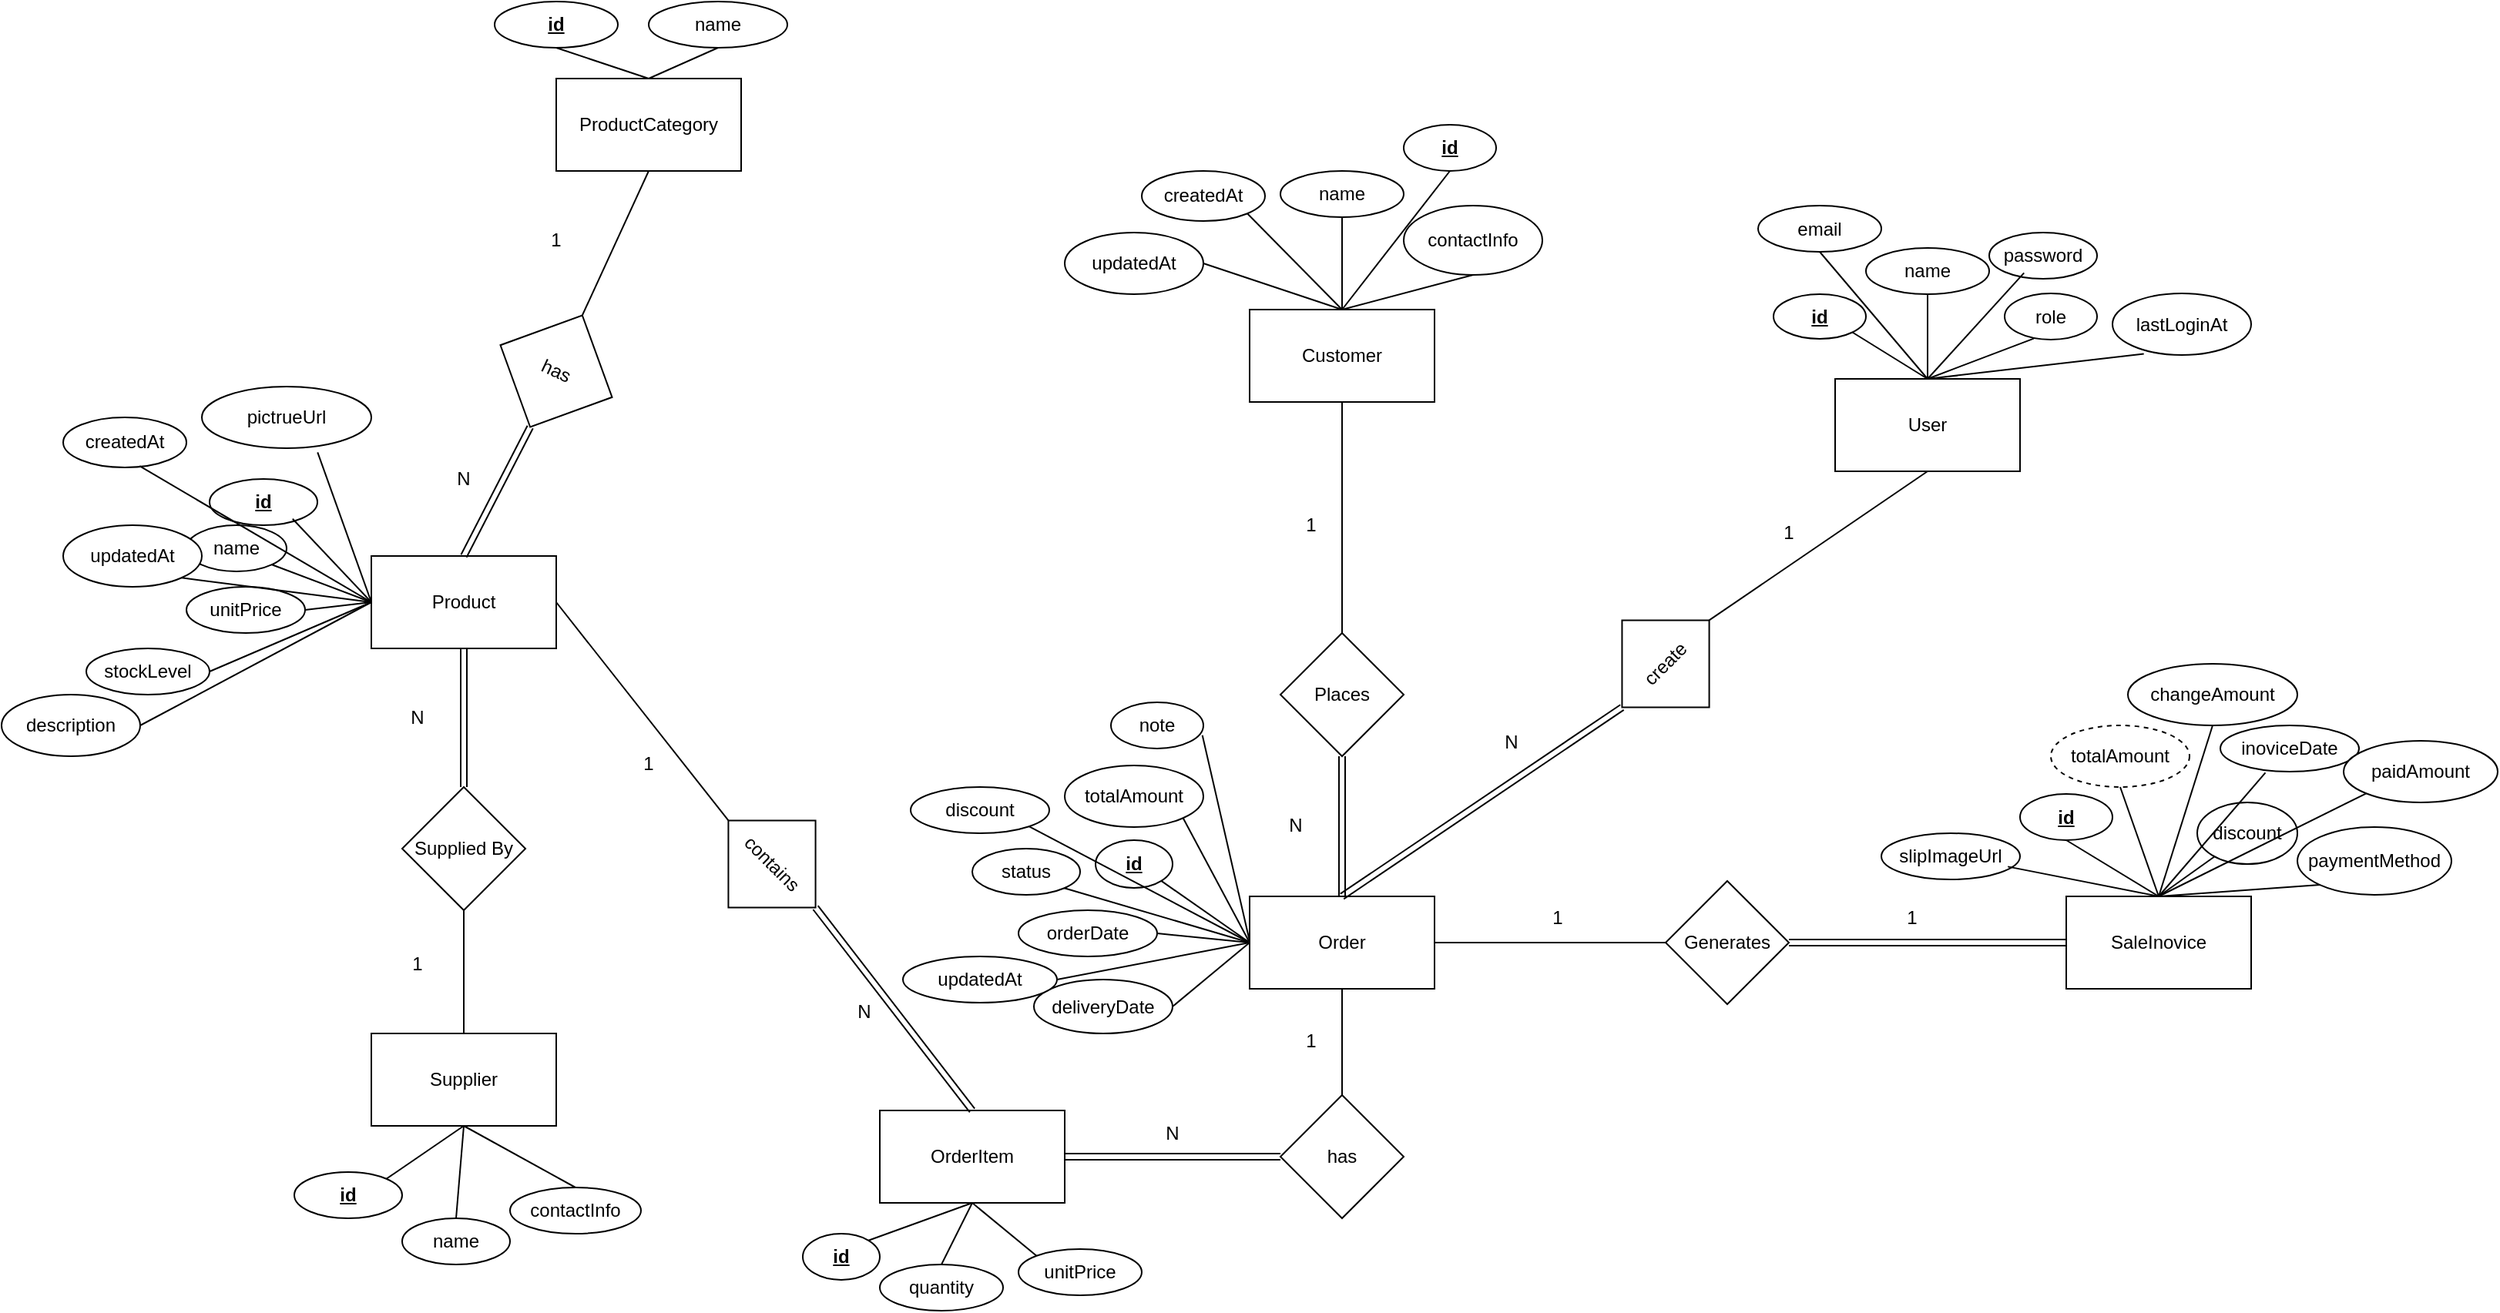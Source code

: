 <mxfile>
    <diagram id="i5YA57JeWS-5jJCg8eKy" name="Page-1">
        <mxGraphModel dx="739" dy="542" grid="1" gridSize="10" guides="1" tooltips="1" connect="1" arrows="1" fold="1" page="1" pageScale="1" pageWidth="850" pageHeight="1100" math="0" shadow="0">
            <root>
                <mxCell id="0"/>
                <mxCell id="1" parent="0"/>
                <mxCell id="2" value="ProductCategory" style="rounded=0;whiteSpace=wrap;html=1;" parent="1" vertex="1">
                    <mxGeometry x="360" y="200" width="120" height="60" as="geometry"/>
                </mxCell>
                <mxCell id="3" value="Product" style="rounded=0;whiteSpace=wrap;html=1;" parent="1" vertex="1">
                    <mxGeometry x="240" y="510" width="120" height="60" as="geometry"/>
                </mxCell>
                <mxCell id="4" value="Supplier" style="rounded=0;whiteSpace=wrap;html=1;" parent="1" vertex="1">
                    <mxGeometry x="240" y="820" width="120" height="60" as="geometry"/>
                </mxCell>
                <mxCell id="5" value="Order" style="rounded=0;whiteSpace=wrap;html=1;" parent="1" vertex="1">
                    <mxGeometry x="810" y="731" width="120" height="60" as="geometry"/>
                </mxCell>
                <mxCell id="6" value="Customer" style="rounded=0;whiteSpace=wrap;html=1;" parent="1" vertex="1">
                    <mxGeometry x="810" y="350" width="120" height="60" as="geometry"/>
                </mxCell>
                <mxCell id="7" value="SaleInovice" style="rounded=0;whiteSpace=wrap;html=1;" parent="1" vertex="1">
                    <mxGeometry x="1340" y="731" width="120" height="60" as="geometry"/>
                </mxCell>
                <mxCell id="8" value="OrderItem" style="rounded=0;whiteSpace=wrap;html=1;" parent="1" vertex="1">
                    <mxGeometry x="570" y="870" width="120" height="60" as="geometry"/>
                </mxCell>
                <mxCell id="9" value="&lt;u&gt;&lt;b&gt;id&lt;/b&gt;&lt;/u&gt;" style="ellipse;whiteSpace=wrap;html=1;" parent="1" vertex="1">
                    <mxGeometry x="320" y="150" width="80" height="30" as="geometry"/>
                </mxCell>
                <mxCell id="10" value="name" style="ellipse;whiteSpace=wrap;html=1;" parent="1" vertex="1">
                    <mxGeometry x="420" y="150" width="90" height="30" as="geometry"/>
                </mxCell>
                <mxCell id="11" value="" style="endArrow=none;html=1;entryX=0.5;entryY=1;entryDx=0;entryDy=0;exitX=0.5;exitY=0;exitDx=0;exitDy=0;" parent="1" source="2" target="9" edge="1">
                    <mxGeometry width="50" height="50" relative="1" as="geometry">
                        <mxPoint x="230" y="230" as="sourcePoint"/>
                        <mxPoint x="280" y="180" as="targetPoint"/>
                    </mxGeometry>
                </mxCell>
                <mxCell id="12" value="" style="endArrow=none;html=1;entryX=0.5;entryY=1;entryDx=0;entryDy=0;exitX=0.5;exitY=0;exitDx=0;exitDy=0;" parent="1" source="2" target="10" edge="1">
                    <mxGeometry width="50" height="50" relative="1" as="geometry">
                        <mxPoint x="300" y="230" as="sourcePoint"/>
                        <mxPoint x="520" y="160" as="targetPoint"/>
                    </mxGeometry>
                </mxCell>
                <mxCell id="13" value="has" style="rhombus;whiteSpace=wrap;html=1;rotation=25;" parent="1" vertex="1">
                    <mxGeometry x="320" y="350" width="80" height="80" as="geometry"/>
                </mxCell>
                <mxCell id="14" value="" style="endArrow=none;html=1;entryX=0.5;entryY=1;entryDx=0;entryDy=0;exitX=0.5;exitY=0;exitDx=0;exitDy=0;" parent="1" source="13" target="2" edge="1">
                    <mxGeometry width="50" height="50" relative="1" as="geometry">
                        <mxPoint x="180" y="410" as="sourcePoint"/>
                        <mxPoint x="230" y="360" as="targetPoint"/>
                    </mxGeometry>
                </mxCell>
                <mxCell id="16" value="1" style="text;html=1;align=center;verticalAlign=middle;whiteSpace=wrap;rounded=0;" parent="1" vertex="1">
                    <mxGeometry x="330" y="290" width="60" height="30" as="geometry"/>
                </mxCell>
                <mxCell id="17" value="N" style="text;html=1;align=center;verticalAlign=middle;whiteSpace=wrap;rounded=0;" parent="1" vertex="1">
                    <mxGeometry x="270" y="445" width="60" height="30" as="geometry"/>
                </mxCell>
                <mxCell id="18" value="&lt;u&gt;&lt;b&gt;id&lt;/b&gt;&lt;/u&gt;" style="ellipse;whiteSpace=wrap;html=1;" parent="1" vertex="1">
                    <mxGeometry x="135" y="460" width="70" height="30" as="geometry"/>
                </mxCell>
                <mxCell id="19" value="name" style="ellipse;whiteSpace=wrap;html=1;" parent="1" vertex="1">
                    <mxGeometry x="120" y="490" width="65" height="30" as="geometry"/>
                </mxCell>
                <mxCell id="20" value="unitPrice" style="ellipse;whiteSpace=wrap;html=1;" parent="1" vertex="1">
                    <mxGeometry x="120" y="530" width="77" height="30" as="geometry"/>
                </mxCell>
                <mxCell id="21" value="stockLevel" style="ellipse;whiteSpace=wrap;html=1;" parent="1" vertex="1">
                    <mxGeometry x="55" y="570" width="80" height="30" as="geometry"/>
                </mxCell>
                <mxCell id="22" value="description" style="ellipse;whiteSpace=wrap;html=1;" parent="1" vertex="1">
                    <mxGeometry y="600" width="90" height="40" as="geometry"/>
                </mxCell>
                <mxCell id="23" value="" style="endArrow=none;html=1;entryX=0;entryY=0.5;entryDx=0;entryDy=0;exitX=0.77;exitY=0.862;exitDx=0;exitDy=0;exitPerimeter=0;" parent="1" source="18" target="3" edge="1">
                    <mxGeometry width="50" height="50" relative="1" as="geometry">
                        <mxPoint x="160" y="710" as="sourcePoint"/>
                        <mxPoint x="210" y="660" as="targetPoint"/>
                    </mxGeometry>
                </mxCell>
                <mxCell id="24" value="" style="endArrow=none;html=1;entryX=0;entryY=0.5;entryDx=0;entryDy=0;exitX=1;exitY=1;exitDx=0;exitDy=0;" parent="1" source="19" target="3" edge="1">
                    <mxGeometry width="50" height="50" relative="1" as="geometry">
                        <mxPoint x="220" y="700" as="sourcePoint"/>
                        <mxPoint x="270" y="650" as="targetPoint"/>
                    </mxGeometry>
                </mxCell>
                <mxCell id="25" value="" style="endArrow=none;html=1;entryX=0;entryY=0.5;entryDx=0;entryDy=0;exitX=1;exitY=0.5;exitDx=0;exitDy=0;" parent="1" source="20" target="3" edge="1">
                    <mxGeometry width="50" height="50" relative="1" as="geometry">
                        <mxPoint x="200" y="740" as="sourcePoint"/>
                        <mxPoint x="250" y="690" as="targetPoint"/>
                    </mxGeometry>
                </mxCell>
                <mxCell id="26" value="" style="endArrow=none;html=1;entryX=0;entryY=0.5;entryDx=0;entryDy=0;exitX=1;exitY=0.5;exitDx=0;exitDy=0;" parent="1" source="21" target="3" edge="1">
                    <mxGeometry width="50" height="50" relative="1" as="geometry">
                        <mxPoint x="190" y="740" as="sourcePoint"/>
                        <mxPoint x="240" y="690" as="targetPoint"/>
                    </mxGeometry>
                </mxCell>
                <mxCell id="27" value="" style="endArrow=none;html=1;entryX=0;entryY=0.5;entryDx=0;entryDy=0;exitX=1;exitY=0.5;exitDx=0;exitDy=0;" parent="1" source="22" target="3" edge="1">
                    <mxGeometry width="50" height="50" relative="1" as="geometry">
                        <mxPoint x="200" y="710" as="sourcePoint"/>
                        <mxPoint x="250" y="660" as="targetPoint"/>
                    </mxGeometry>
                </mxCell>
                <mxCell id="28" value="&lt;b&gt;&lt;u&gt;id&lt;/u&gt;&lt;/b&gt;" style="ellipse;whiteSpace=wrap;html=1;" parent="1" vertex="1">
                    <mxGeometry x="190" y="910" width="70" height="30" as="geometry"/>
                </mxCell>
                <mxCell id="29" value="" style="endArrow=none;html=1;entryX=0.5;entryY=1;entryDx=0;entryDy=0;exitX=1;exitY=0;exitDx=0;exitDy=0;" parent="1" source="28" target="4" edge="1">
                    <mxGeometry width="50" height="50" relative="1" as="geometry">
                        <mxPoint x="240" y="970" as="sourcePoint"/>
                        <mxPoint x="290" y="920" as="targetPoint"/>
                    </mxGeometry>
                </mxCell>
                <mxCell id="30" value="name" style="ellipse;whiteSpace=wrap;html=1;" parent="1" vertex="1">
                    <mxGeometry x="260" y="940" width="70" height="30" as="geometry"/>
                </mxCell>
                <mxCell id="31" value="" style="endArrow=none;html=1;entryX=0.5;entryY=1;entryDx=0;entryDy=0;exitX=0.5;exitY=0;exitDx=0;exitDy=0;" parent="1" source="30" target="4" edge="1">
                    <mxGeometry width="50" height="50" relative="1" as="geometry">
                        <mxPoint x="300" y="990" as="sourcePoint"/>
                        <mxPoint x="350" y="940" as="targetPoint"/>
                    </mxGeometry>
                </mxCell>
                <mxCell id="32" value="contactInfo" style="ellipse;whiteSpace=wrap;html=1;" parent="1" vertex="1">
                    <mxGeometry x="330" y="920" width="85" height="30" as="geometry"/>
                </mxCell>
                <mxCell id="33" value="" style="endArrow=none;html=1;exitX=0.5;exitY=0;exitDx=0;exitDy=0;entryX=0.5;entryY=1;entryDx=0;entryDy=0;" parent="1" source="32" target="4" edge="1">
                    <mxGeometry width="50" height="50" relative="1" as="geometry">
                        <mxPoint x="430" y="880" as="sourcePoint"/>
                        <mxPoint x="480" y="830" as="targetPoint"/>
                    </mxGeometry>
                </mxCell>
                <mxCell id="35" value="Supplied By" style="rhombus;whiteSpace=wrap;html=1;" parent="1" vertex="1">
                    <mxGeometry x="260" y="660" width="80" height="80" as="geometry"/>
                </mxCell>
                <mxCell id="37" value="" style="endArrow=none;html=1;entryX=0.5;entryY=1;entryDx=0;entryDy=0;exitX=0.5;exitY=0;exitDx=0;exitDy=0;" parent="1" source="4" target="35" edge="1">
                    <mxGeometry width="50" height="50" relative="1" as="geometry">
                        <mxPoint x="80" y="850" as="sourcePoint"/>
                        <mxPoint x="130" y="800" as="targetPoint"/>
                    </mxGeometry>
                </mxCell>
                <mxCell id="43" value="&lt;u&gt;&lt;b&gt;id&lt;/b&gt;&lt;/u&gt;" style="ellipse;whiteSpace=wrap;html=1;" parent="1" vertex="1">
                    <mxGeometry x="910" y="230" width="60" height="30" as="geometry"/>
                </mxCell>
                <mxCell id="44" value="" style="endArrow=none;html=1;entryX=0.5;entryY=1;entryDx=0;entryDy=0;exitX=0.5;exitY=0;exitDx=0;exitDy=0;" parent="1" source="6" target="43" edge="1">
                    <mxGeometry width="50" height="50" relative="1" as="geometry">
                        <mxPoint x="680" y="340" as="sourcePoint"/>
                        <mxPoint x="730" y="290" as="targetPoint"/>
                    </mxGeometry>
                </mxCell>
                <mxCell id="45" value="name" style="ellipse;whiteSpace=wrap;html=1;" parent="1" vertex="1">
                    <mxGeometry x="830" y="260" width="80" height="30" as="geometry"/>
                </mxCell>
                <mxCell id="46" value="" style="endArrow=none;html=1;entryX=0.5;entryY=1;entryDx=0;entryDy=0;exitX=0.5;exitY=0;exitDx=0;exitDy=0;" parent="1" source="6" target="45" edge="1">
                    <mxGeometry width="50" height="50" relative="1" as="geometry">
                        <mxPoint x="660" y="370" as="sourcePoint"/>
                        <mxPoint x="710" y="320" as="targetPoint"/>
                    </mxGeometry>
                </mxCell>
                <mxCell id="47" value="contactInfo" style="ellipse;whiteSpace=wrap;html=1;" parent="1" vertex="1">
                    <mxGeometry x="910" y="282.5" width="90" height="45" as="geometry"/>
                </mxCell>
                <mxCell id="48" value="" style="endArrow=none;html=1;entryX=0.5;entryY=1;entryDx=0;entryDy=0;exitX=0.5;exitY=0;exitDx=0;exitDy=0;" parent="1" source="6" target="47" edge="1">
                    <mxGeometry width="50" height="50" relative="1" as="geometry">
                        <mxPoint x="560" y="340" as="sourcePoint"/>
                        <mxPoint x="610" y="290" as="targetPoint"/>
                    </mxGeometry>
                </mxCell>
                <mxCell id="49" value="" style="shape=link;html=1;exitX=0.5;exitY=1;exitDx=0;exitDy=0;entryX=0.5;entryY=0;entryDx=0;entryDy=0;" parent="1" source="13" target="3" edge="1">
                    <mxGeometry width="100" relative="1" as="geometry">
                        <mxPoint x="480" y="390" as="sourcePoint"/>
                        <mxPoint x="580" y="390" as="targetPoint"/>
                    </mxGeometry>
                </mxCell>
                <mxCell id="50" value="" style="shape=link;html=1;exitX=0.5;exitY=1;exitDx=0;exitDy=0;entryX=0.5;entryY=0;entryDx=0;entryDy=0;" parent="1" source="3" target="35" edge="1">
                    <mxGeometry width="100" relative="1" as="geometry">
                        <mxPoint x="430" y="650" as="sourcePoint"/>
                        <mxPoint x="530" y="650" as="targetPoint"/>
                    </mxGeometry>
                </mxCell>
                <mxCell id="51" value="1" style="text;html=1;align=center;verticalAlign=middle;whiteSpace=wrap;rounded=0;" parent="1" vertex="1">
                    <mxGeometry x="240" y="760" width="60" height="30" as="geometry"/>
                </mxCell>
                <mxCell id="52" value="N" style="text;html=1;align=center;verticalAlign=middle;whiteSpace=wrap;rounded=0;" parent="1" vertex="1">
                    <mxGeometry x="240" y="600" width="60" height="30" as="geometry"/>
                </mxCell>
                <mxCell id="53" value="Places" style="rhombus;whiteSpace=wrap;html=1;rotation=0;" parent="1" vertex="1">
                    <mxGeometry x="830" y="560" width="80" height="80" as="geometry"/>
                </mxCell>
                <mxCell id="54" value="" style="endArrow=none;html=1;entryX=0.5;entryY=1;entryDx=0;entryDy=0;exitX=0.5;exitY=0;exitDx=0;exitDy=0;" parent="1" source="53" target="6" edge="1">
                    <mxGeometry width="50" height="50" relative="1" as="geometry">
                        <mxPoint x="570" y="660" as="sourcePoint"/>
                        <mxPoint x="620" y="610" as="targetPoint"/>
                    </mxGeometry>
                </mxCell>
                <mxCell id="56" value="1" style="text;html=1;align=center;verticalAlign=middle;whiteSpace=wrap;rounded=0;" parent="1" vertex="1">
                    <mxGeometry x="820" y="475" width="60" height="30" as="geometry"/>
                </mxCell>
                <mxCell id="57" value="N" style="text;html=1;align=center;verticalAlign=middle;whiteSpace=wrap;rounded=0;" parent="1" vertex="1">
                    <mxGeometry x="810" y="670" width="60" height="30" as="geometry"/>
                </mxCell>
                <mxCell id="58" value="contains" style="rhombus;whiteSpace=wrap;html=1;rotation=45;" parent="1" vertex="1">
                    <mxGeometry x="460" y="670" width="80" height="80" as="geometry"/>
                </mxCell>
                <mxCell id="61" value="" style="endArrow=none;html=1;entryX=0;entryY=0.5;entryDx=0;entryDy=0;exitX=1;exitY=0.5;exitDx=0;exitDy=0;" parent="1" source="3" target="58" edge="1">
                    <mxGeometry width="50" height="50" relative="1" as="geometry">
                        <mxPoint x="370" y="660" as="sourcePoint"/>
                        <mxPoint x="420" y="610" as="targetPoint"/>
                    </mxGeometry>
                </mxCell>
                <mxCell id="62" value="1" style="text;html=1;align=center;verticalAlign=middle;whiteSpace=wrap;rounded=0;" parent="1" vertex="1">
                    <mxGeometry x="390" y="630" width="60" height="30" as="geometry"/>
                </mxCell>
                <mxCell id="63" value="has" style="rhombus;whiteSpace=wrap;html=1;" parent="1" vertex="1">
                    <mxGeometry x="830" y="860" width="80" height="80" as="geometry"/>
                </mxCell>
                <mxCell id="64" value="" style="endArrow=none;html=1;entryX=0.5;entryY=1;entryDx=0;entryDy=0;" parent="1" source="63" target="5" edge="1">
                    <mxGeometry width="50" height="50" relative="1" as="geometry">
                        <mxPoint x="650" y="850" as="sourcePoint"/>
                        <mxPoint x="700" y="800" as="targetPoint"/>
                    </mxGeometry>
                </mxCell>
                <mxCell id="66" value="" style="shape=link;html=1;entryX=0;entryY=0.5;entryDx=0;entryDy=0;exitX=1;exitY=0.5;exitDx=0;exitDy=0;" parent="1" source="8" target="63" edge="1">
                    <mxGeometry width="100" relative="1" as="geometry">
                        <mxPoint x="650" y="800" as="sourcePoint"/>
                        <mxPoint x="750" y="800" as="targetPoint"/>
                    </mxGeometry>
                </mxCell>
                <mxCell id="67" value="1" style="text;html=1;align=center;verticalAlign=middle;whiteSpace=wrap;rounded=0;" parent="1" vertex="1">
                    <mxGeometry x="820" y="810" width="60" height="30" as="geometry"/>
                </mxCell>
                <mxCell id="68" value="N" style="text;html=1;align=center;verticalAlign=middle;whiteSpace=wrap;rounded=0;" parent="1" vertex="1">
                    <mxGeometry x="730" y="870" width="60" height="30" as="geometry"/>
                </mxCell>
                <mxCell id="71" value="N" style="text;html=1;align=center;verticalAlign=middle;whiteSpace=wrap;rounded=0;" parent="1" vertex="1">
                    <mxGeometry x="530" y="791" width="60" height="30" as="geometry"/>
                </mxCell>
                <mxCell id="73" value="Generates" style="rhombus;whiteSpace=wrap;html=1;" parent="1" vertex="1">
                    <mxGeometry x="1080" y="721" width="80" height="80" as="geometry"/>
                </mxCell>
                <mxCell id="74" value="" style="endArrow=none;html=1;entryX=0;entryY=0.5;entryDx=0;entryDy=0;exitX=1;exitY=0.5;exitDx=0;exitDy=0;" parent="1" source="5" target="73" edge="1">
                    <mxGeometry width="50" height="50" relative="1" as="geometry">
                        <mxPoint x="950" y="890" as="sourcePoint"/>
                        <mxPoint x="1000" y="840" as="targetPoint"/>
                    </mxGeometry>
                </mxCell>
                <mxCell id="76" value="1" style="text;html=1;align=center;verticalAlign=middle;whiteSpace=wrap;rounded=0;" parent="1" vertex="1">
                    <mxGeometry x="980" y="730" width="60" height="30" as="geometry"/>
                </mxCell>
                <mxCell id="77" value="1" style="text;html=1;align=center;verticalAlign=middle;whiteSpace=wrap;rounded=0;" parent="1" vertex="1">
                    <mxGeometry x="1210" y="730" width="60" height="30" as="geometry"/>
                </mxCell>
                <mxCell id="78" value="" style="shape=link;html=1;exitX=1;exitY=0.5;exitDx=0;exitDy=0;entryX=0.5;entryY=0;entryDx=0;entryDy=0;" parent="1" source="58" target="8" edge="1">
                    <mxGeometry width="100" relative="1" as="geometry">
                        <mxPoint x="620" y="750" as="sourcePoint"/>
                        <mxPoint x="720" y="750" as="targetPoint"/>
                    </mxGeometry>
                </mxCell>
                <mxCell id="79" value="" style="shape=link;html=1;entryX=0;entryY=0.5;entryDx=0;entryDy=0;" parent="1" source="73" target="7" edge="1">
                    <mxGeometry width="100" relative="1" as="geometry">
                        <mxPoint x="1120" y="800" as="sourcePoint"/>
                        <mxPoint x="1220" y="800" as="targetPoint"/>
                    </mxGeometry>
                </mxCell>
                <mxCell id="80" value="" style="shape=link;html=1;entryX=0.5;entryY=1;entryDx=0;entryDy=0;" parent="1" source="5" target="53" edge="1">
                    <mxGeometry width="100" relative="1" as="geometry">
                        <mxPoint x="590" y="640" as="sourcePoint"/>
                        <mxPoint x="690" y="640" as="targetPoint"/>
                    </mxGeometry>
                </mxCell>
                <mxCell id="81" value="quantity" style="ellipse;whiteSpace=wrap;html=1;" parent="1" vertex="1">
                    <mxGeometry x="570" y="970" width="80" height="30" as="geometry"/>
                </mxCell>
                <mxCell id="82" value="unitPrice" style="ellipse;whiteSpace=wrap;html=1;" parent="1" vertex="1">
                    <mxGeometry x="660" y="960" width="80" height="30" as="geometry"/>
                </mxCell>
                <mxCell id="83" value="&lt;u&gt;&lt;b&gt;id&lt;/b&gt;&lt;/u&gt;" style="ellipse;whiteSpace=wrap;html=1;" parent="1" vertex="1">
                    <mxGeometry x="520" y="950" width="50" height="30" as="geometry"/>
                </mxCell>
                <mxCell id="85" value="" style="endArrow=none;html=1;entryX=0.5;entryY=1;entryDx=0;entryDy=0;exitX=1;exitY=0;exitDx=0;exitDy=0;" parent="1" source="83" target="8" edge="1">
                    <mxGeometry width="50" height="50" relative="1" as="geometry">
                        <mxPoint x="410" y="1050" as="sourcePoint"/>
                        <mxPoint x="460" y="1000" as="targetPoint"/>
                    </mxGeometry>
                </mxCell>
                <mxCell id="86" value="" style="endArrow=none;html=1;entryX=0.5;entryY=1;entryDx=0;entryDy=0;exitX=0.5;exitY=0;exitDx=0;exitDy=0;" parent="1" source="81" target="8" edge="1">
                    <mxGeometry width="50" height="50" relative="1" as="geometry">
                        <mxPoint x="450" y="1040" as="sourcePoint"/>
                        <mxPoint x="500" y="990" as="targetPoint"/>
                    </mxGeometry>
                </mxCell>
                <mxCell id="87" value="" style="endArrow=none;html=1;entryX=0.5;entryY=1;entryDx=0;entryDy=0;exitX=0;exitY=0;exitDx=0;exitDy=0;" parent="1" source="82" target="8" edge="1">
                    <mxGeometry width="50" height="50" relative="1" as="geometry">
                        <mxPoint x="330" y="1070" as="sourcePoint"/>
                        <mxPoint x="380" y="1020" as="targetPoint"/>
                    </mxGeometry>
                </mxCell>
                <mxCell id="89" value="&lt;u&gt;&lt;b&gt;id&lt;/b&gt;&lt;/u&gt;" style="ellipse;whiteSpace=wrap;html=1;" parent="1" vertex="1">
                    <mxGeometry x="710" y="694.5" width="50" height="31" as="geometry"/>
                </mxCell>
                <mxCell id="90" value="" style="endArrow=none;html=1;entryX=0;entryY=0.5;entryDx=0;entryDy=0;exitX=1;exitY=1;exitDx=0;exitDy=0;" parent="1" source="89" target="5" edge="1">
                    <mxGeometry width="50" height="50" relative="1" as="geometry">
                        <mxPoint x="660" y="820" as="sourcePoint"/>
                        <mxPoint x="710" y="770" as="targetPoint"/>
                    </mxGeometry>
                </mxCell>
                <mxCell id="92" value="discount" style="ellipse;whiteSpace=wrap;html=1;" parent="1" vertex="1">
                    <mxGeometry x="1425" y="670" width="65" height="40" as="geometry"/>
                </mxCell>
                <mxCell id="93" value="totalAmount" style="ellipse;whiteSpace=wrap;html=1;strokeColor=default;fontFamily=Helvetica;fontSize=12;fontColor=default;fillColor=default;dashed=1" parent="1" vertex="1">
                    <mxGeometry x="1330" y="620" width="90" height="40" as="geometry"/>
                </mxCell>
                <mxCell id="94" value="orderDate" style="ellipse;whiteSpace=wrap;html=1;" parent="1" vertex="1">
                    <mxGeometry x="660" y="740" width="90" height="30" as="geometry"/>
                </mxCell>
                <mxCell id="95" value="deliveryDate" style="ellipse;whiteSpace=wrap;html=1;" parent="1" vertex="1">
                    <mxGeometry x="670" y="785" width="90" height="35" as="geometry"/>
                </mxCell>
                <mxCell id="96" value="" style="endArrow=none;html=1;entryX=0;entryY=0.5;entryDx=0;entryDy=0;exitX=1;exitY=0.5;exitDx=0;exitDy=0;" parent="1" source="94" target="5" edge="1">
                    <mxGeometry width="50" height="50" relative="1" as="geometry">
                        <mxPoint x="630" y="830" as="sourcePoint"/>
                        <mxPoint x="680" y="780" as="targetPoint"/>
                    </mxGeometry>
                </mxCell>
                <mxCell id="97" value="" style="endArrow=none;html=1;entryX=0;entryY=0.5;entryDx=0;entryDy=0;exitX=1;exitY=0.5;exitDx=0;exitDy=0;" parent="1" source="95" target="5" edge="1">
                    <mxGeometry width="50" height="50" relative="1" as="geometry">
                        <mxPoint x="780" y="880" as="sourcePoint"/>
                        <mxPoint x="830" y="830" as="targetPoint"/>
                    </mxGeometry>
                </mxCell>
                <mxCell id="99" value="&lt;b&gt;&lt;u&gt;id&lt;/u&gt;&lt;/b&gt;" style="ellipse;whiteSpace=wrap;html=1;" parent="1" vertex="1">
                    <mxGeometry x="1310" y="664.5" width="60" height="30" as="geometry"/>
                </mxCell>
                <mxCell id="100" value="" style="endArrow=none;html=1;entryX=0.5;entryY=0;entryDx=0;entryDy=0;exitX=0.5;exitY=1;exitDx=0;exitDy=0;" parent="1" source="99" target="7" edge="1">
                    <mxGeometry width="50" height="50" relative="1" as="geometry">
                        <mxPoint x="1260" y="870" as="sourcePoint"/>
                        <mxPoint x="1310" y="820" as="targetPoint"/>
                    </mxGeometry>
                </mxCell>
                <mxCell id="101" value="inoviceDate" style="ellipse;whiteSpace=wrap;html=1;" parent="1" vertex="1">
                    <mxGeometry x="1440" y="620" width="90" height="30" as="geometry"/>
                </mxCell>
                <mxCell id="102" value="paidAmount" style="ellipse;whiteSpace=wrap;html=1;" parent="1" vertex="1">
                    <mxGeometry x="1520" y="630" width="100" height="40" as="geometry"/>
                </mxCell>
                <mxCell id="103" value="changeAmount" style="ellipse;whiteSpace=wrap;html=1;" parent="1" vertex="1">
                    <mxGeometry x="1380" y="580" width="110" height="40" as="geometry"/>
                </mxCell>
                <mxCell id="104" value="paymentMethod" style="ellipse;whiteSpace=wrap;html=1;" parent="1" vertex="1">
                    <mxGeometry x="1490" y="686" width="100" height="44" as="geometry"/>
                </mxCell>
                <mxCell id="105" value="" style="endArrow=none;html=1;entryX=0.5;entryY=1;entryDx=0;entryDy=0;exitX=0.5;exitY=0;exitDx=0;exitDy=0;" parent="1" source="7" target="93" edge="1">
                    <mxGeometry width="50" height="50" relative="1" as="geometry">
                        <mxPoint x="1440" y="720" as="sourcePoint"/>
                        <mxPoint x="1490" y="670" as="targetPoint"/>
                    </mxGeometry>
                </mxCell>
                <mxCell id="106" value="" style="endArrow=none;html=1;entryX=0.5;entryY=1;entryDx=0;entryDy=0;exitX=0.5;exitY=0;exitDx=0;exitDy=0;" parent="1" source="7" target="103" edge="1">
                    <mxGeometry width="50" height="50" relative="1" as="geometry">
                        <mxPoint x="1480" y="720" as="sourcePoint"/>
                        <mxPoint x="1530" y="670" as="targetPoint"/>
                    </mxGeometry>
                </mxCell>
                <mxCell id="107" value="" style="endArrow=none;html=1;entryX=0;entryY=1;entryDx=0;entryDy=0;exitX=0.5;exitY=0;exitDx=0;exitDy=0;" parent="1" source="7" target="104" edge="1">
                    <mxGeometry width="50" height="50" relative="1" as="geometry">
                        <mxPoint x="1480" y="870" as="sourcePoint"/>
                        <mxPoint x="1530" y="820" as="targetPoint"/>
                    </mxGeometry>
                </mxCell>
                <mxCell id="108" value="" style="endArrow=none;html=1;exitX=0.5;exitY=0;exitDx=0;exitDy=0;" parent="1" source="7" target="92" edge="1">
                    <mxGeometry width="50" height="50" relative="1" as="geometry">
                        <mxPoint x="1130" y="640" as="sourcePoint"/>
                        <mxPoint x="1510" y="620" as="targetPoint"/>
                    </mxGeometry>
                </mxCell>
                <mxCell id="109" value="" style="endArrow=none;html=1;entryX=0;entryY=1;entryDx=0;entryDy=0;exitX=0.5;exitY=0;exitDx=0;exitDy=0;" parent="1" source="7" target="102" edge="1">
                    <mxGeometry width="50" height="50" relative="1" as="geometry">
                        <mxPoint x="1130" y="660" as="sourcePoint"/>
                        <mxPoint x="1180" y="610" as="targetPoint"/>
                    </mxGeometry>
                </mxCell>
                <mxCell id="110" value="" style="endArrow=none;html=1;entryX=0.325;entryY=1.024;entryDx=0;entryDy=0;entryPerimeter=0;exitX=0.5;exitY=0;exitDx=0;exitDy=0;" parent="1" source="7" target="101" edge="1">
                    <mxGeometry width="50" height="50" relative="1" as="geometry">
                        <mxPoint x="1210" y="630" as="sourcePoint"/>
                        <mxPoint x="1260" y="580" as="targetPoint"/>
                    </mxGeometry>
                </mxCell>
                <mxCell id="111" value="status" style="ellipse;whiteSpace=wrap;html=1;" parent="1" vertex="1">
                    <mxGeometry x="630" y="700" width="70" height="30" as="geometry"/>
                </mxCell>
                <mxCell id="112" value="" style="endArrow=none;html=1;exitX=0;exitY=0.5;exitDx=0;exitDy=0;entryX=1;entryY=1;entryDx=0;entryDy=0;" parent="1" source="5" target="111" edge="1">
                    <mxGeometry width="50" height="50" relative="1" as="geometry">
                        <mxPoint x="580" y="760" as="sourcePoint"/>
                        <mxPoint x="630" y="710" as="targetPoint"/>
                    </mxGeometry>
                </mxCell>
                <mxCell id="113" value="totalAmount" style="ellipse;whiteSpace=wrap;html=1;" parent="1" vertex="1">
                    <mxGeometry x="690" y="646" width="90" height="40" as="geometry"/>
                </mxCell>
                <mxCell id="114" value="discount" style="ellipse;whiteSpace=wrap;html=1;" parent="1" vertex="1">
                    <mxGeometry x="590" y="660" width="90" height="30" as="geometry"/>
                </mxCell>
                <mxCell id="115" value="" style="endArrow=none;html=1;exitX=0;exitY=0.5;exitDx=0;exitDy=0;entryX=1;entryY=1;entryDx=0;entryDy=0;" parent="1" source="5" target="113" edge="1">
                    <mxGeometry width="50" height="50" relative="1" as="geometry">
                        <mxPoint x="690" y="640" as="sourcePoint"/>
                        <mxPoint x="740" y="590" as="targetPoint"/>
                    </mxGeometry>
                </mxCell>
                <mxCell id="116" value="" style="endArrow=none;html=1;exitX=0;exitY=0.5;exitDx=0;exitDy=0;entryX=1;entryY=1;entryDx=0;entryDy=0;" parent="1" source="5" target="114" edge="1">
                    <mxGeometry width="50" height="50" relative="1" as="geometry">
                        <mxPoint x="630" y="790" as="sourcePoint"/>
                        <mxPoint x="680" y="740" as="targetPoint"/>
                    </mxGeometry>
                </mxCell>
                <mxCell id="117" value="createdAt" style="ellipse;whiteSpace=wrap;html=1;" parent="1" vertex="1">
                    <mxGeometry x="740" y="260" width="80" height="32.5" as="geometry"/>
                </mxCell>
                <mxCell id="118" value="" style="endArrow=none;html=1;exitX=0.5;exitY=0;exitDx=0;exitDy=0;entryX=1;entryY=1;entryDx=0;entryDy=0;" parent="1" source="6" target="117" edge="1">
                    <mxGeometry width="50" height="50" relative="1" as="geometry">
                        <mxPoint x="650" y="410" as="sourcePoint"/>
                        <mxPoint x="700" y="360" as="targetPoint"/>
                    </mxGeometry>
                </mxCell>
                <mxCell id="119" value="updatedAt" style="ellipse;whiteSpace=wrap;html=1;" parent="1" vertex="1">
                    <mxGeometry x="690" y="300" width="90" height="40" as="geometry"/>
                </mxCell>
                <mxCell id="120" value="" style="endArrow=none;html=1;entryX=0.5;entryY=0;entryDx=0;entryDy=0;exitX=1;exitY=0.5;exitDx=0;exitDy=0;" parent="1" source="119" target="6" edge="1">
                    <mxGeometry width="50" height="50" relative="1" as="geometry">
                        <mxPoint x="720" y="420" as="sourcePoint"/>
                        <mxPoint x="770" y="370" as="targetPoint"/>
                    </mxGeometry>
                </mxCell>
                <mxCell id="122" value="createdAt" style="ellipse;whiteSpace=wrap;html=1;" parent="1" vertex="1">
                    <mxGeometry x="40" y="420" width="80" height="32.5" as="geometry"/>
                </mxCell>
                <mxCell id="123" value="updatedAt" style="ellipse;whiteSpace=wrap;html=1;" parent="1" vertex="1">
                    <mxGeometry x="40" y="490" width="90" height="40" as="geometry"/>
                </mxCell>
                <mxCell id="125" value="" style="endArrow=none;html=1;exitX=0;exitY=0.5;exitDx=0;exitDy=0;entryX=1;entryY=1;entryDx=0;entryDy=0;" parent="1" source="3" target="123" edge="1">
                    <mxGeometry width="50" height="50" relative="1" as="geometry">
                        <mxPoint x="-20" y="500" as="sourcePoint"/>
                        <mxPoint x="30" y="450" as="targetPoint"/>
                    </mxGeometry>
                </mxCell>
                <mxCell id="126" value="" style="endArrow=none;html=1;exitX=0;exitY=0.5;exitDx=0;exitDy=0;entryX=0.62;entryY=0.972;entryDx=0;entryDy=0;entryPerimeter=0;" parent="1" source="3" target="122" edge="1">
                    <mxGeometry width="50" height="50" relative="1" as="geometry">
                        <mxPoint x="60" y="440" as="sourcePoint"/>
                        <mxPoint x="110" y="390" as="targetPoint"/>
                    </mxGeometry>
                </mxCell>
                <mxCell id="127" value="updatedAt" style="ellipse;whiteSpace=wrap;html=1;" parent="1" vertex="1">
                    <mxGeometry x="585" y="770" width="100" height="30" as="geometry"/>
                </mxCell>
                <mxCell id="128" value="" style="endArrow=none;html=1;exitX=0;exitY=0.5;exitDx=0;exitDy=0;entryX=1;entryY=0.5;entryDx=0;entryDy=0;" parent="1" source="5" target="127" edge="1">
                    <mxGeometry width="50" height="50" relative="1" as="geometry">
                        <mxPoint x="560" y="670" as="sourcePoint"/>
                        <mxPoint x="610" y="620" as="targetPoint"/>
                    </mxGeometry>
                </mxCell>
                <mxCell id="129" value="note" style="ellipse;whiteSpace=wrap;html=1;" parent="1" vertex="1">
                    <mxGeometry x="720" y="605" width="60" height="30" as="geometry"/>
                </mxCell>
                <mxCell id="130" value="" style="endArrow=none;html=1;exitX=0.989;exitY=0.711;exitDx=0;exitDy=0;exitPerimeter=0;" parent="1" source="129" edge="1">
                    <mxGeometry width="50" height="50" relative="1" as="geometry">
                        <mxPoint x="680" y="620" as="sourcePoint"/>
                        <mxPoint x="810" y="760" as="targetPoint"/>
                    </mxGeometry>
                </mxCell>
                <mxCell id="131" value="pictrueUrl" style="ellipse;whiteSpace=wrap;html=1;" parent="1" vertex="1">
                    <mxGeometry x="130" y="400" width="110" height="40" as="geometry"/>
                </mxCell>
                <mxCell id="132" value="" style="endArrow=none;html=1;exitX=0;exitY=0.5;exitDx=0;exitDy=0;entryX=0.683;entryY=1.068;entryDx=0;entryDy=0;entryPerimeter=0;" parent="1" source="3" target="131" edge="1">
                    <mxGeometry width="50" height="50" relative="1" as="geometry">
                        <mxPoint x="210" y="440" as="sourcePoint"/>
                        <mxPoint x="260" y="390" as="targetPoint"/>
                    </mxGeometry>
                </mxCell>
                <mxCell id="133" value="slipImageUrl" style="ellipse;whiteSpace=wrap;html=1;" parent="1" vertex="1">
                    <mxGeometry x="1220" y="690" width="90" height="30" as="geometry"/>
                </mxCell>
                <mxCell id="134" value="" style="endArrow=none;html=1;exitX=0.5;exitY=0;exitDx=0;exitDy=0;entryX=0.912;entryY=0.723;entryDx=0;entryDy=0;entryPerimeter=0;" parent="1" source="7" target="133" edge="1">
                    <mxGeometry width="50" height="50" relative="1" as="geometry">
                        <mxPoint x="1140" y="700" as="sourcePoint"/>
                        <mxPoint x="1190" y="650" as="targetPoint"/>
                    </mxGeometry>
                </mxCell>
                <mxCell id="135" value="User" style="rounded=0;whiteSpace=wrap;html=1;" parent="1" vertex="1">
                    <mxGeometry x="1190" y="395" width="120" height="60" as="geometry"/>
                </mxCell>
                <mxCell id="136" value="&lt;b&gt;&lt;u&gt;id&lt;/u&gt;&lt;/b&gt;" style="ellipse;whiteSpace=wrap;html=1;" parent="1" vertex="1">
                    <mxGeometry x="1150" y="340" width="60" height="29" as="geometry"/>
                </mxCell>
                <mxCell id="137" value="" style="endArrow=none;html=1;exitX=0.5;exitY=0;exitDx=0;exitDy=0;entryX=1;entryY=1;entryDx=0;entryDy=0;" parent="1" source="135" target="136" edge="1">
                    <mxGeometry width="50" height="50" relative="1" as="geometry">
                        <mxPoint x="1230" y="370" as="sourcePoint"/>
                        <mxPoint x="1280" y="320" as="targetPoint"/>
                    </mxGeometry>
                </mxCell>
                <mxCell id="138" value="name" style="ellipse;whiteSpace=wrap;html=1;" parent="1" vertex="1">
                    <mxGeometry x="1210" y="310" width="80" height="30" as="geometry"/>
                </mxCell>
                <mxCell id="139" value="" style="endArrow=none;html=1;exitX=0.5;exitY=0;exitDx=0;exitDy=0;entryX=0.5;entryY=1;entryDx=0;entryDy=0;" parent="1" source="135" target="138" edge="1">
                    <mxGeometry width="50" height="50" relative="1" as="geometry">
                        <mxPoint x="1310" y="360" as="sourcePoint"/>
                        <mxPoint x="1300" y="310" as="targetPoint"/>
                    </mxGeometry>
                </mxCell>
                <mxCell id="140" value="password" style="ellipse;whiteSpace=wrap;html=1;" parent="1" vertex="1">
                    <mxGeometry x="1290" y="300" width="70" height="30" as="geometry"/>
                </mxCell>
                <mxCell id="141" value="" style="endArrow=none;html=1;exitX=0.5;exitY=0;exitDx=0;exitDy=0;entryX=0.323;entryY=0.872;entryDx=0;entryDy=0;entryPerimeter=0;" parent="1" source="135" target="140" edge="1">
                    <mxGeometry width="50" height="50" relative="1" as="geometry">
                        <mxPoint x="1350" y="460" as="sourcePoint"/>
                        <mxPoint x="1400" y="410" as="targetPoint"/>
                    </mxGeometry>
                </mxCell>
                <mxCell id="142" value="role" style="ellipse;whiteSpace=wrap;html=1;" parent="1" vertex="1">
                    <mxGeometry x="1300" y="339.5" width="60" height="30" as="geometry"/>
                </mxCell>
                <mxCell id="143" value="" style="endArrow=none;html=1;exitX=0.5;exitY=0;exitDx=0;exitDy=0;entryX=0.315;entryY=0.976;entryDx=0;entryDy=0;entryPerimeter=0;" parent="1" source="135" target="142" edge="1">
                    <mxGeometry width="50" height="50" relative="1" as="geometry">
                        <mxPoint x="1390" y="450" as="sourcePoint"/>
                        <mxPoint x="1440" y="400" as="targetPoint"/>
                    </mxGeometry>
                </mxCell>
                <mxCell id="144" value="" style="endArrow=none;html=1;exitX=0.5;exitY=0;exitDx=0;exitDy=0;entryX=0.226;entryY=0.982;entryDx=0;entryDy=0;entryPerimeter=0;" parent="1" source="135" target="145" edge="1">
                    <mxGeometry width="50" height="50" relative="1" as="geometry">
                        <mxPoint x="1470" y="400" as="sourcePoint"/>
                        <mxPoint x="1520" y="350" as="targetPoint"/>
                    </mxGeometry>
                </mxCell>
                <mxCell id="145" value="lastLoginAt" style="ellipse;whiteSpace=wrap;html=1;" parent="1" vertex="1">
                    <mxGeometry x="1370" y="339.5" width="90" height="40" as="geometry"/>
                </mxCell>
                <mxCell id="146" value="create" style="rhombus;whiteSpace=wrap;html=1;rotation=-45;" parent="1" vertex="1">
                    <mxGeometry x="1040" y="540" width="80" height="80" as="geometry"/>
                </mxCell>
                <mxCell id="148" value="" style="endArrow=none;html=1;entryX=0.5;entryY=1;entryDx=0;entryDy=0;exitX=1;exitY=0.5;exitDx=0;exitDy=0;" parent="1" source="146" target="135" edge="1">
                    <mxGeometry width="50" height="50" relative="1" as="geometry">
                        <mxPoint x="1030" y="500" as="sourcePoint"/>
                        <mxPoint x="1080" y="450" as="targetPoint"/>
                    </mxGeometry>
                </mxCell>
                <mxCell id="149" value="" style="shape=link;html=1;exitX=0.5;exitY=0;exitDx=0;exitDy=0;entryX=0;entryY=0.5;entryDx=0;entryDy=0;" parent="1" source="5" target="146" edge="1">
                    <mxGeometry width="100" relative="1" as="geometry">
                        <mxPoint x="1010" y="610" as="sourcePoint"/>
                        <mxPoint x="1110" y="610" as="targetPoint"/>
                    </mxGeometry>
                </mxCell>
                <mxCell id="150" value="1" style="text;html=1;align=center;verticalAlign=middle;whiteSpace=wrap;rounded=0;" parent="1" vertex="1">
                    <mxGeometry x="1130" y="480" width="60" height="30" as="geometry"/>
                </mxCell>
                <mxCell id="151" value="N" style="text;html=1;align=center;verticalAlign=middle;whiteSpace=wrap;rounded=0;" parent="1" vertex="1">
                    <mxGeometry x="950" y="616" width="60" height="30" as="geometry"/>
                </mxCell>
                <mxCell id="152" value="email" style="ellipse;whiteSpace=wrap;html=1;" vertex="1" parent="1">
                    <mxGeometry x="1140" y="282.5" width="80" height="30" as="geometry"/>
                </mxCell>
                <mxCell id="153" value="" style="endArrow=none;html=1;entryX=0.5;entryY=1;entryDx=0;entryDy=0;exitX=0.5;exitY=0;exitDx=0;exitDy=0;" edge="1" parent="1" source="135" target="152">
                    <mxGeometry width="50" height="50" relative="1" as="geometry">
                        <mxPoint x="1100" y="330" as="sourcePoint"/>
                        <mxPoint x="1150" y="280" as="targetPoint"/>
                    </mxGeometry>
                </mxCell>
            </root>
        </mxGraphModel>
    </diagram>
</mxfile>